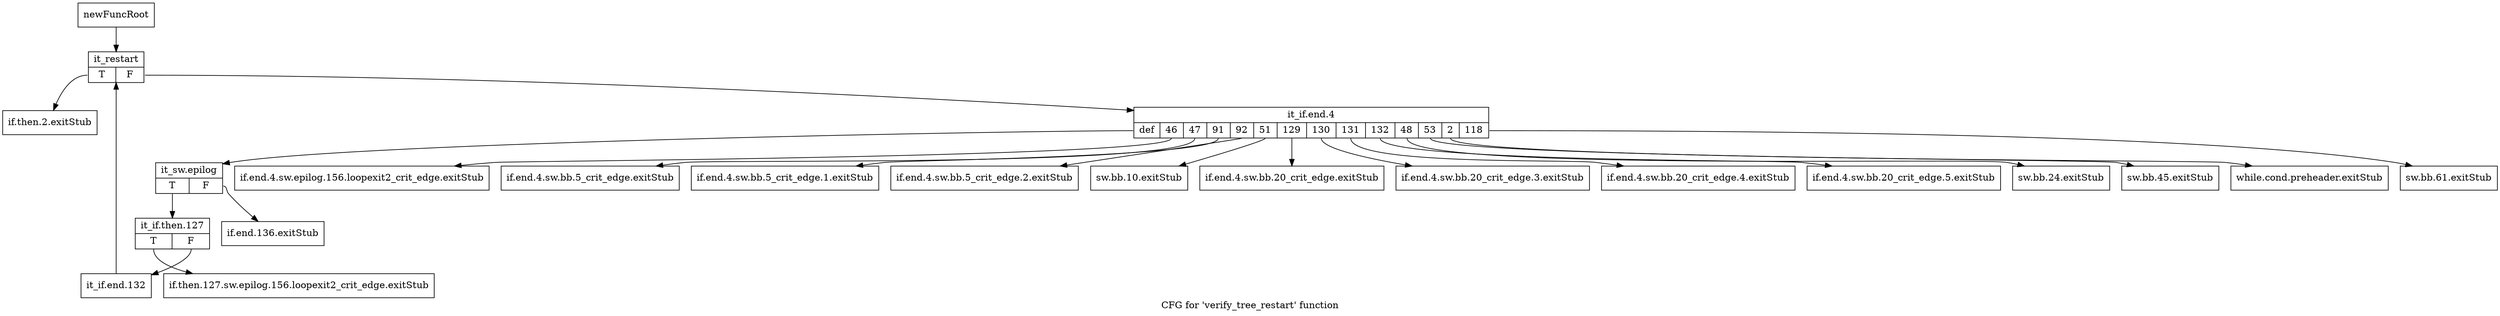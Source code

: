 digraph "CFG for 'verify_tree_restart' function" {
	label="CFG for 'verify_tree_restart' function";

	Node0xa144480 [shape=record,label="{newFuncRoot}"];
	Node0xa144480 -> Node0xa1449d0;
	Node0xa1444d0 [shape=record,label="{if.then.2.exitStub}"];
	Node0xa144520 [shape=record,label="{if.end.4.sw.epilog.156.loopexit2_crit_edge.exitStub}"];
	Node0xa144570 [shape=record,label="{if.end.4.sw.bb.5_crit_edge.exitStub}"];
	Node0xa1445c0 [shape=record,label="{if.end.4.sw.bb.5_crit_edge.1.exitStub}"];
	Node0xa144610 [shape=record,label="{if.end.4.sw.bb.5_crit_edge.2.exitStub}"];
	Node0xa144660 [shape=record,label="{sw.bb.10.exitStub}"];
	Node0xa1446b0 [shape=record,label="{if.end.4.sw.bb.20_crit_edge.exitStub}"];
	Node0xa144700 [shape=record,label="{if.end.4.sw.bb.20_crit_edge.3.exitStub}"];
	Node0xa144750 [shape=record,label="{if.end.4.sw.bb.20_crit_edge.4.exitStub}"];
	Node0xa1447a0 [shape=record,label="{if.end.4.sw.bb.20_crit_edge.5.exitStub}"];
	Node0xa1447f0 [shape=record,label="{sw.bb.24.exitStub}"];
	Node0xa144840 [shape=record,label="{sw.bb.45.exitStub}"];
	Node0xa144890 [shape=record,label="{while.cond.preheader.exitStub}"];
	Node0xa1448e0 [shape=record,label="{sw.bb.61.exitStub}"];
	Node0xa144930 [shape=record,label="{if.end.136.exitStub}"];
	Node0xa144980 [shape=record,label="{if.then.127.sw.epilog.156.loopexit2_crit_edge.exitStub}"];
	Node0xa1449d0 [shape=record,label="{it_restart|{<s0>T|<s1>F}}"];
	Node0xa1449d0:s0 -> Node0xa1444d0;
	Node0xa1449d0:s1 -> Node0xa144a20;
	Node0xa144a20 [shape=record,label="{it_if.end.4|{<s0>def|<s1>46|<s2>47|<s3>91|<s4>92|<s5>51|<s6>129|<s7>130|<s8>131|<s9>132|<s10>48|<s11>53|<s12>2|<s13>118}}"];
	Node0xa144a20:s0 -> Node0xa144a70;
	Node0xa144a20:s1 -> Node0xa144520;
	Node0xa144a20:s2 -> Node0xa144570;
	Node0xa144a20:s3 -> Node0xa1445c0;
	Node0xa144a20:s4 -> Node0xa144610;
	Node0xa144a20:s5 -> Node0xa144660;
	Node0xa144a20:s6 -> Node0xa1446b0;
	Node0xa144a20:s7 -> Node0xa144700;
	Node0xa144a20:s8 -> Node0xa144750;
	Node0xa144a20:s9 -> Node0xa1447a0;
	Node0xa144a20:s10 -> Node0xa1447f0;
	Node0xa144a20:s11 -> Node0xa144840;
	Node0xa144a20:s12 -> Node0xa144890;
	Node0xa144a20:s13 -> Node0xa1448e0;
	Node0xa144a70 [shape=record,label="{it_sw.epilog|{<s0>T|<s1>F}}"];
	Node0xa144a70:s0 -> Node0xa144ac0;
	Node0xa144a70:s1 -> Node0xa144930;
	Node0xa144ac0 [shape=record,label="{it_if.then.127|{<s0>T|<s1>F}}"];
	Node0xa144ac0:s0 -> Node0xa144980;
	Node0xa144ac0:s1 -> Node0xa144b10;
	Node0xa144b10 [shape=record,label="{it_if.end.132}"];
	Node0xa144b10 -> Node0xa1449d0;
}
